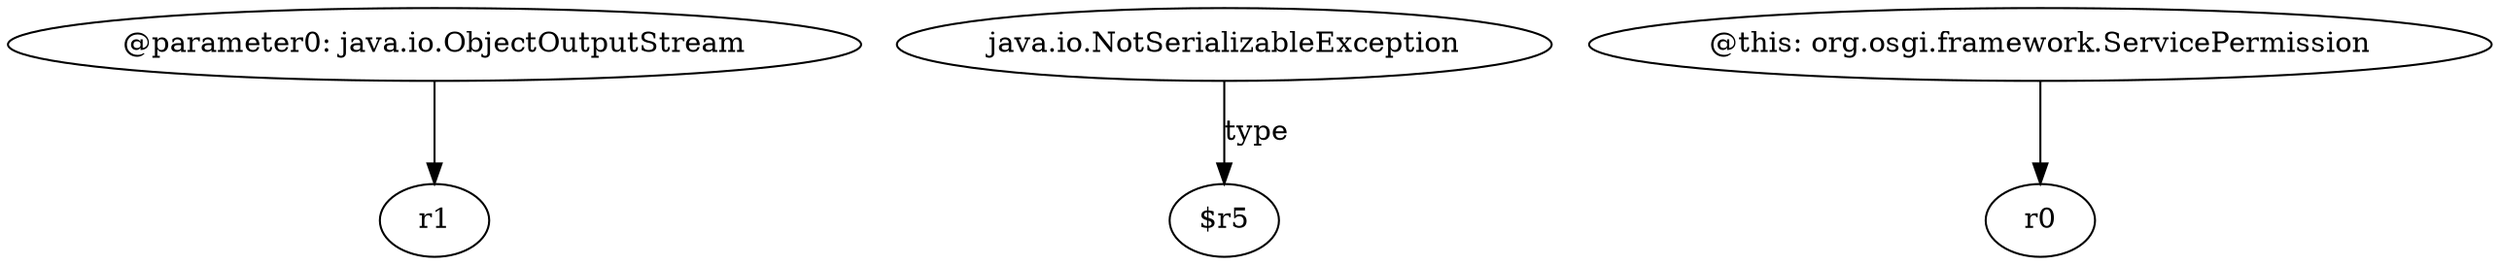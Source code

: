 digraph g {
0[label="@parameter0: java.io.ObjectOutputStream"]
1[label="r1"]
0->1[label=""]
2[label="java.io.NotSerializableException"]
3[label="$r5"]
2->3[label="type"]
4[label="@this: org.osgi.framework.ServicePermission"]
5[label="r0"]
4->5[label=""]
}